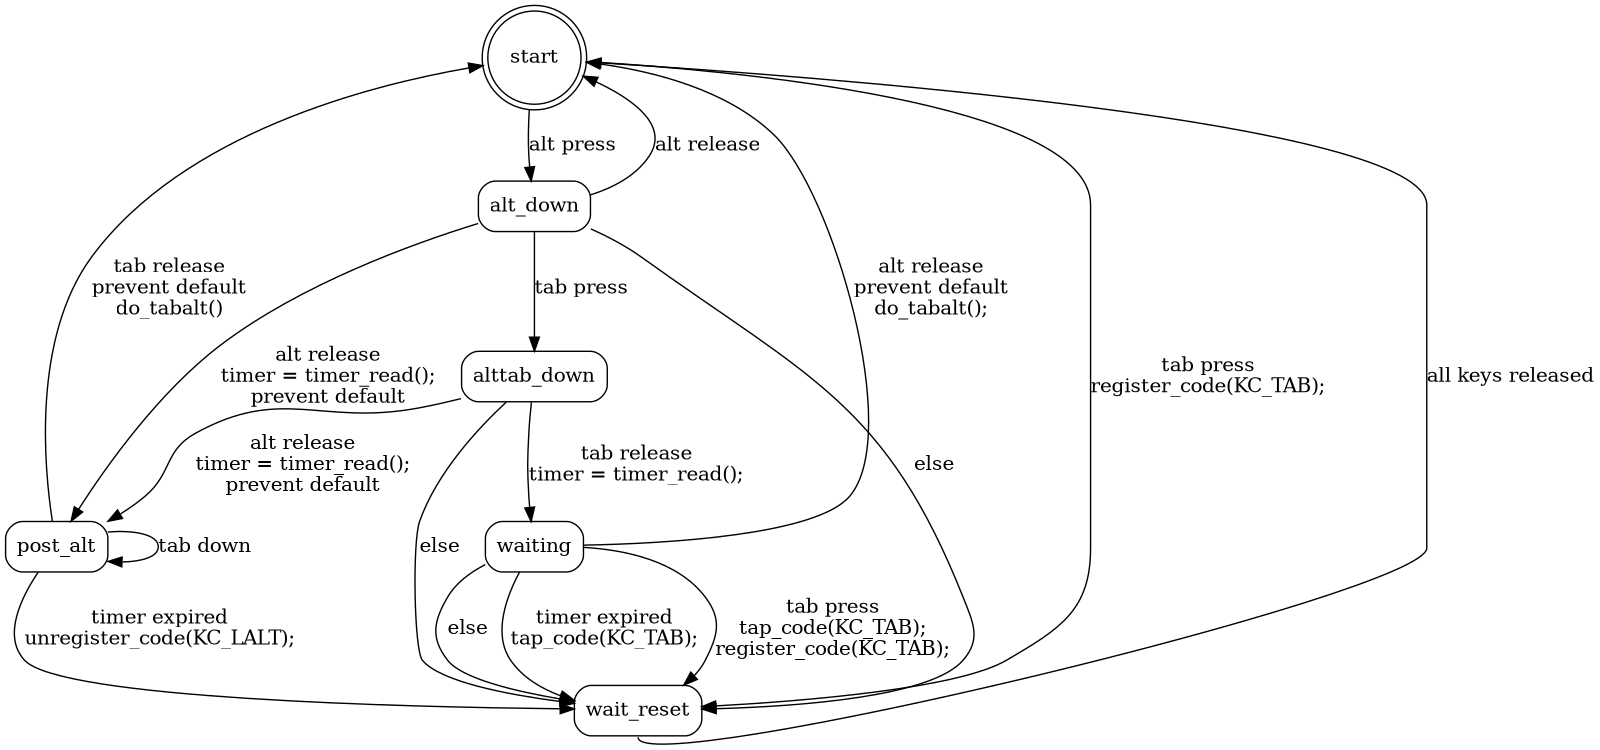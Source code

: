 // tabalt-fsm.dot
// dot -Tpng tabalt-fsm.dot > tabalt-fsm.png

digraph finite_state_machine {
    // rankdir=LR;
    // rankdir=TB;
    size="12,5";
    dpi = 300;
    // nodesep=0.8;
    // layout=dot;
    // layout=neato;
    // layout=fdp;
    mode=major;
    overlap=false;
    // splines=true;
    // sep=2;
    nodesep=0.5;

    node [shape = box, style=rounded];

    start         [shape=doublecircle];
    alt_down      [label="alt_down"];
    alttab_down   [];
    post_alt      [];
    waiting       [label="waiting"];
    wait_reset    [];

    // we don't need to do `register_code(KC_LALT);` here because it's already done by previous event handlers
    start            -> alt_down     [label="alt press    ",weight=10];
    alt_down         -> start        [label="alt release"];
    alt_down         -> alttab_down  [label="tab press",weight=10];

    alt_down    -> post_alt   [label="alt release\ntimer = timer_read();\nprevent default"];
    alttab_down -> post_alt   [label="alt release\ntimer = timer_read();\nprevent default"];
    post_alt    -> start      [label="tab release\nprevent default\ndo_tabalt()",weight=10];
    post_alt    -> wait_reset [label="timer expired\nunregister_code(KC_LALT);"];
    post_alt    -> post_alt   [label="tab down"];

    alttab_down      -> waiting      [label="tab release\ntimer = timer_read();",weight=10];

    waiting          -> start        [label="alt release\nprevent default\ndo_tabalt();",weight=10];
    waiting          -> wait_reset   [label="timer expired\ntap_code(KC_TAB);",weight=10];
    waiting          -> wait_reset   [label="tab press\ntap_code(KC_TAB);\nregister_code(KC_TAB);",weight=10];

    start            -> wait_reset   [label="tab press\nregister_code(KC_TAB);"];
    waiting          -> wait_reset   [label="else"];
    alt_down         -> wait_reset   [label="else"];
    alttab_down      -> wait_reset   [label="else"];
    wait_reset:s     -> start        [label="all keys released"];

}

